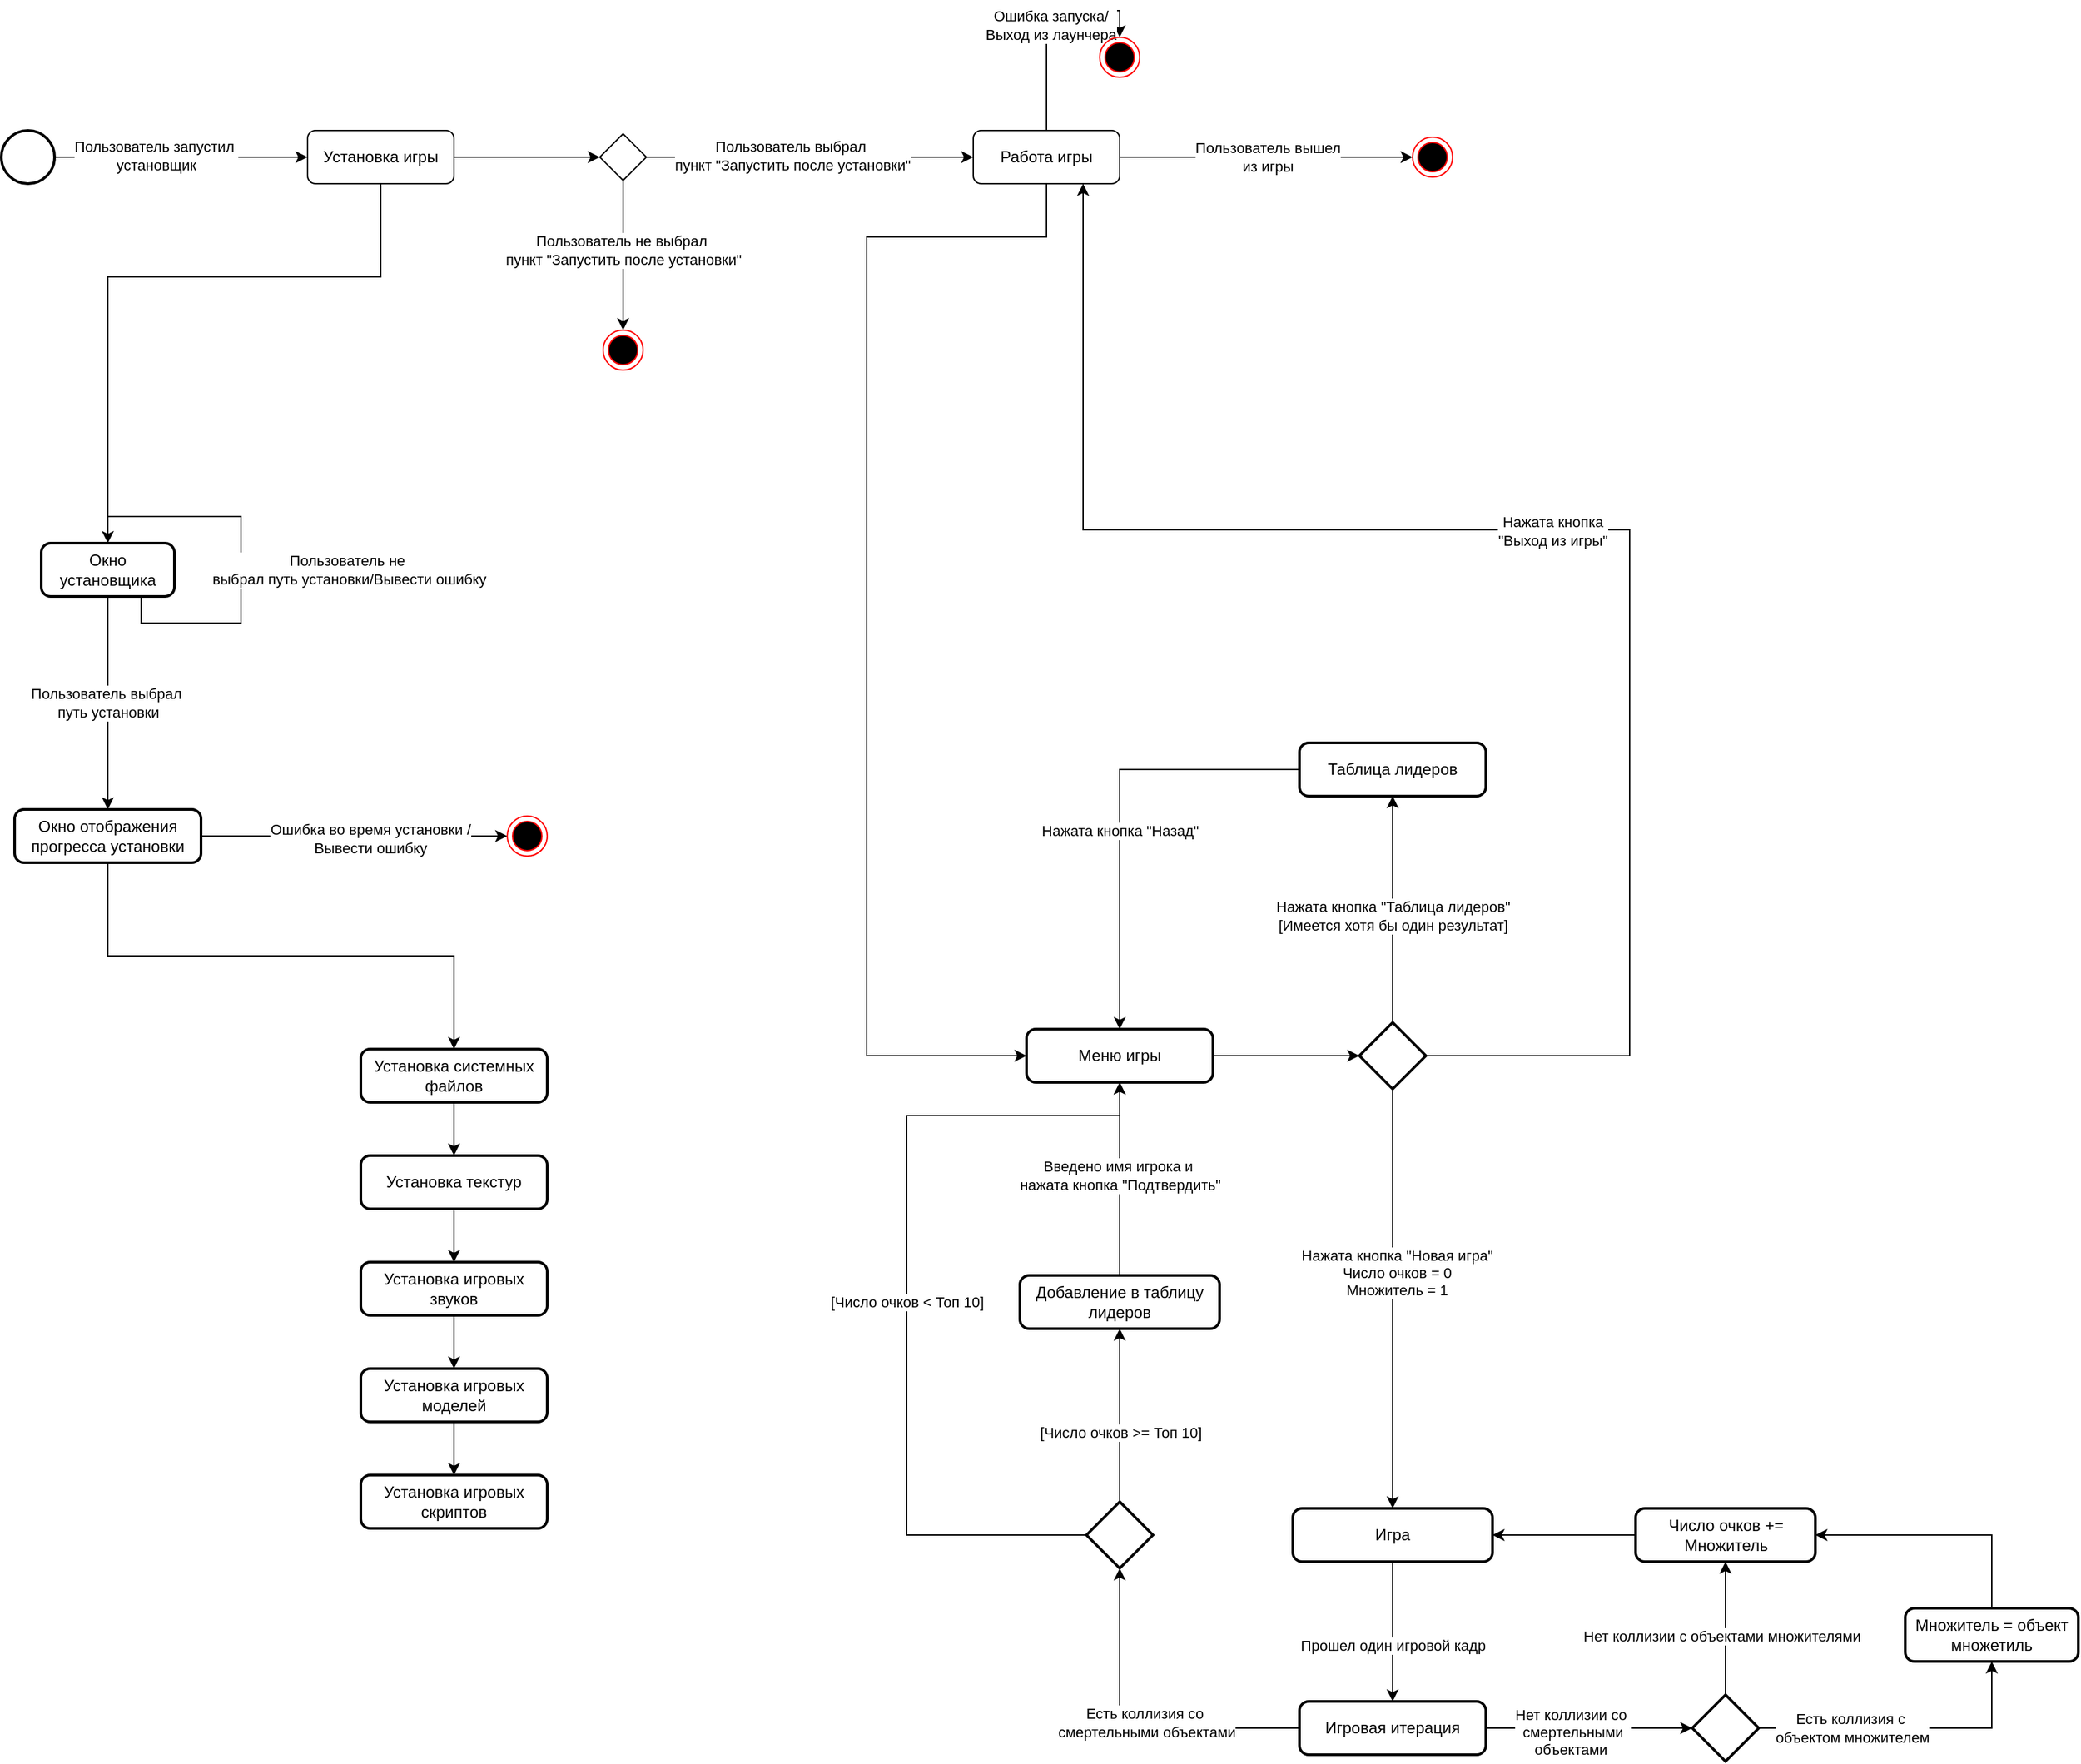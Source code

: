 <mxfile version="24.7.16">
  <diagram name="Страница — 1" id="Ydu8hA1k79PsBjOJQxxA">
    <mxGraphModel dx="1167" dy="589" grid="1" gridSize="10" guides="1" tooltips="1" connect="1" arrows="1" fold="1" page="1" pageScale="1" pageWidth="1200" pageHeight="1600" math="0" shadow="0">
      <root>
        <mxCell id="0" />
        <mxCell id="1" parent="0" />
        <mxCell id="toF6DUzOsAVb2HzZ0KT--2" value="Меню игры" style="rounded=1;whiteSpace=wrap;html=1;absoluteArcSize=1;arcSize=14;strokeWidth=2;" parent="1" vertex="1">
          <mxGeometry x="930" y="785" width="140" height="40" as="geometry" />
        </mxCell>
        <mxCell id="toF6DUzOsAVb2HzZ0KT--76" style="edgeStyle=orthogonalEdgeStyle;rounded=0;orthogonalLoop=1;jettySize=auto;html=1;entryX=0.5;entryY=0;entryDx=0;entryDy=0;" parent="1" source="toF6DUzOsAVb2HzZ0KT--4" target="toF6DUzOsAVb2HzZ0KT--73" edge="1">
          <mxGeometry relative="1" as="geometry" />
        </mxCell>
        <mxCell id="toF6DUzOsAVb2HzZ0KT--89" value="Прошел один игровой кадр" style="edgeLabel;html=1;align=center;verticalAlign=middle;resizable=0;points=[];" parent="toF6DUzOsAVb2HzZ0KT--76" vertex="1" connectable="0">
          <mxGeometry x="0.192" relative="1" as="geometry">
            <mxPoint as="offset" />
          </mxGeometry>
        </mxCell>
        <mxCell id="toF6DUzOsAVb2HzZ0KT--4" value="Игра" style="rounded=1;whiteSpace=wrap;html=1;absoluteArcSize=1;arcSize=14;strokeWidth=2;" parent="1" vertex="1">
          <mxGeometry x="1130" y="1145" width="150" height="40" as="geometry" />
        </mxCell>
        <mxCell id="toF6DUzOsAVb2HzZ0KT--18" style="edgeStyle=orthogonalEdgeStyle;rounded=0;orthogonalLoop=1;jettySize=auto;html=1;entryX=0.5;entryY=1;entryDx=0;entryDy=0;" parent="1" source="toF6DUzOsAVb2HzZ0KT--7" target="toF6DUzOsAVb2HzZ0KT--17" edge="1">
          <mxGeometry relative="1" as="geometry" />
        </mxCell>
        <mxCell id="toF6DUzOsAVb2HzZ0KT--19" value="Нажата кнопка &quot;Таблица лидеров&quot;&lt;div&gt;[Имеется хотя бы один результат]&lt;/div&gt;" style="edgeLabel;html=1;align=center;verticalAlign=middle;resizable=0;points=[];" parent="toF6DUzOsAVb2HzZ0KT--18" vertex="1" connectable="0">
          <mxGeometry x="0.162" y="4" relative="1" as="geometry">
            <mxPoint x="4" y="19" as="offset" />
          </mxGeometry>
        </mxCell>
        <mxCell id="toF6DUzOsAVb2HzZ0KT--46" style="edgeStyle=orthogonalEdgeStyle;rounded=0;orthogonalLoop=1;jettySize=auto;html=1;entryX=0.5;entryY=0;entryDx=0;entryDy=0;" parent="1" source="toF6DUzOsAVb2HzZ0KT--7" target="toF6DUzOsAVb2HzZ0KT--4" edge="1">
          <mxGeometry relative="1" as="geometry" />
        </mxCell>
        <mxCell id="toF6DUzOsAVb2HzZ0KT--47" value="Нажата кнопка &quot;Новая игра&quot;&lt;div&gt;Число очков = 0&lt;/div&gt;&lt;div&gt;Множитель = 1&lt;/div&gt;" style="edgeLabel;html=1;align=center;verticalAlign=middle;resizable=0;points=[];" parent="toF6DUzOsAVb2HzZ0KT--46" vertex="1" connectable="0">
          <mxGeometry x="-0.125" y="3" relative="1" as="geometry">
            <mxPoint as="offset" />
          </mxGeometry>
        </mxCell>
        <mxCell id="toF6DUzOsAVb2HzZ0KT--70" style="edgeStyle=orthogonalEdgeStyle;rounded=0;orthogonalLoop=1;jettySize=auto;html=1;entryX=0.75;entryY=1;entryDx=0;entryDy=0;exitX=1;exitY=0.5;exitDx=0;exitDy=0;exitPerimeter=0;" parent="1" source="toF6DUzOsAVb2HzZ0KT--7" target="ULfB6ViQABaX743I7LTK-19" edge="1">
          <mxGeometry relative="1" as="geometry">
            <mxPoint x="1382.5" y="160" as="targetPoint" />
            <mxPoint x="1590" y="814.941" as="sourcePoint" />
            <Array as="points">
              <mxPoint x="1383" y="805" />
              <mxPoint x="1383" y="410" />
              <mxPoint x="973" y="410" />
            </Array>
          </mxGeometry>
        </mxCell>
        <mxCell id="toF6DUzOsAVb2HzZ0KT--72" value="Нажата кнопка&lt;div&gt;&quot;Выход из игры&quot;&lt;/div&gt;" style="edgeLabel;html=1;align=center;verticalAlign=middle;resizable=0;points=[];" parent="toF6DUzOsAVb2HzZ0KT--70" vertex="1" connectable="0">
          <mxGeometry x="-0.005" y="1" relative="1" as="geometry">
            <mxPoint as="offset" />
          </mxGeometry>
        </mxCell>
        <mxCell id="toF6DUzOsAVb2HzZ0KT--7" value="" style="strokeWidth=2;html=1;shape=mxgraph.flowchart.decision;whiteSpace=wrap;" parent="1" vertex="1">
          <mxGeometry x="1180" y="780" width="50" height="50" as="geometry" />
        </mxCell>
        <mxCell id="toF6DUzOsAVb2HzZ0KT--9" style="edgeStyle=orthogonalEdgeStyle;rounded=0;orthogonalLoop=1;jettySize=auto;html=1;entryX=0;entryY=0.5;entryDx=0;entryDy=0;entryPerimeter=0;" parent="1" source="toF6DUzOsAVb2HzZ0KT--2" target="toF6DUzOsAVb2HzZ0KT--7" edge="1">
          <mxGeometry relative="1" as="geometry" />
        </mxCell>
        <mxCell id="toF6DUzOsAVb2HzZ0KT--20" style="edgeStyle=orthogonalEdgeStyle;rounded=0;orthogonalLoop=1;jettySize=auto;html=1;entryX=0.5;entryY=0;entryDx=0;entryDy=0;" parent="1" source="toF6DUzOsAVb2HzZ0KT--17" target="toF6DUzOsAVb2HzZ0KT--2" edge="1">
          <mxGeometry relative="1" as="geometry" />
        </mxCell>
        <mxCell id="toF6DUzOsAVb2HzZ0KT--22" value="Нажата кнопка &quot;Назад&quot;" style="edgeLabel;html=1;align=center;verticalAlign=middle;resizable=0;points=[];" parent="toF6DUzOsAVb2HzZ0KT--20" vertex="1" connectable="0">
          <mxGeometry x="0.097" relative="1" as="geometry">
            <mxPoint as="offset" />
          </mxGeometry>
        </mxCell>
        <mxCell id="toF6DUzOsAVb2HzZ0KT--17" value="Таблица лидеров" style="rounded=1;whiteSpace=wrap;html=1;absoluteArcSize=1;arcSize=14;strokeWidth=2;" parent="1" vertex="1">
          <mxGeometry x="1135" y="570" width="140" height="40" as="geometry" />
        </mxCell>
        <mxCell id="toF6DUzOsAVb2HzZ0KT--65" style="edgeStyle=orthogonalEdgeStyle;rounded=0;orthogonalLoop=1;jettySize=auto;html=1;entryX=0.5;entryY=1;entryDx=0;entryDy=0;" parent="1" source="toF6DUzOsAVb2HzZ0KT--51" target="toF6DUzOsAVb2HzZ0KT--2" edge="1">
          <mxGeometry relative="1" as="geometry">
            <Array as="points">
              <mxPoint x="840" y="1165" />
              <mxPoint x="840" y="850" />
              <mxPoint x="1000" y="850" />
            </Array>
          </mxGeometry>
        </mxCell>
        <mxCell id="toF6DUzOsAVb2HzZ0KT--66" value="&lt;div&gt;[Число очков &amp;lt; Топ 10]&lt;/div&gt;" style="edgeLabel;html=1;align=center;verticalAlign=middle;resizable=0;points=[];" parent="toF6DUzOsAVb2HzZ0KT--65" vertex="1" connectable="0">
          <mxGeometry x="-0.099" relative="1" as="geometry">
            <mxPoint y="-24" as="offset" />
          </mxGeometry>
        </mxCell>
        <mxCell id="toF6DUzOsAVb2HzZ0KT--51" value="" style="strokeWidth=2;html=1;shape=mxgraph.flowchart.decision;whiteSpace=wrap;" parent="1" vertex="1">
          <mxGeometry x="975" y="1140" width="50" height="50" as="geometry" />
        </mxCell>
        <mxCell id="toF6DUzOsAVb2HzZ0KT--59" style="edgeStyle=orthogonalEdgeStyle;rounded=0;orthogonalLoop=1;jettySize=auto;html=1;entryX=0.5;entryY=1;entryDx=0;entryDy=0;" parent="1" source="toF6DUzOsAVb2HzZ0KT--53" target="toF6DUzOsAVb2HzZ0KT--2" edge="1">
          <mxGeometry relative="1" as="geometry" />
        </mxCell>
        <mxCell id="toF6DUzOsAVb2HzZ0KT--60" value="Введено имя игрока и&amp;nbsp;&lt;div&gt;нажата кнопка &quot;Подтвердить&quot;&lt;/div&gt;" style="edgeLabel;html=1;align=center;verticalAlign=middle;resizable=0;points=[];" parent="toF6DUzOsAVb2HzZ0KT--59" vertex="1" connectable="0">
          <mxGeometry x="0.036" relative="1" as="geometry">
            <mxPoint as="offset" />
          </mxGeometry>
        </mxCell>
        <mxCell id="toF6DUzOsAVb2HzZ0KT--53" value="Добавление в таблицу лидеров" style="rounded=1;whiteSpace=wrap;html=1;absoluteArcSize=1;arcSize=14;strokeWidth=2;" parent="1" vertex="1">
          <mxGeometry x="925" y="970" width="150" height="40" as="geometry" />
        </mxCell>
        <mxCell id="toF6DUzOsAVb2HzZ0KT--55" style="edgeStyle=orthogonalEdgeStyle;rounded=0;orthogonalLoop=1;jettySize=auto;html=1;entryX=0.5;entryY=1;entryDx=0;entryDy=0;" parent="1" source="toF6DUzOsAVb2HzZ0KT--51" target="toF6DUzOsAVb2HzZ0KT--53" edge="1">
          <mxGeometry relative="1" as="geometry">
            <mxPoint x="1000" y="1050" as="targetPoint" />
            <Array as="points" />
          </mxGeometry>
        </mxCell>
        <mxCell id="toF6DUzOsAVb2HzZ0KT--56" value="&lt;div&gt;&amp;nbsp;[Число очков &amp;gt;= Топ 10]&lt;/div&gt;" style="edgeLabel;html=1;align=center;verticalAlign=middle;resizable=0;points=[];" parent="toF6DUzOsAVb2HzZ0KT--55" vertex="1" connectable="0">
          <mxGeometry x="-0.189" y="1" relative="1" as="geometry">
            <mxPoint as="offset" />
          </mxGeometry>
        </mxCell>
        <mxCell id="toF6DUzOsAVb2HzZ0KT--73" value="Игровая итерация" style="rounded=1;whiteSpace=wrap;html=1;absoluteArcSize=1;arcSize=14;strokeWidth=2;" parent="1" vertex="1">
          <mxGeometry x="1135" y="1290" width="140" height="40" as="geometry" />
        </mxCell>
        <mxCell id="toF6DUzOsAVb2HzZ0KT--87" style="edgeStyle=orthogonalEdgeStyle;rounded=0;orthogonalLoop=1;jettySize=auto;html=1;entryX=0.5;entryY=1;entryDx=0;entryDy=0;entryPerimeter=0;" parent="1" source="toF6DUzOsAVb2HzZ0KT--73" target="toF6DUzOsAVb2HzZ0KT--51" edge="1">
          <mxGeometry relative="1" as="geometry" />
        </mxCell>
        <mxCell id="toF6DUzOsAVb2HzZ0KT--88" value="Есть коллизия со&amp;nbsp;&lt;div&gt;смертельными объектами&lt;/div&gt;" style="edgeLabel;html=1;align=center;verticalAlign=middle;resizable=0;points=[];" parent="toF6DUzOsAVb2HzZ0KT--87" vertex="1" connectable="0">
          <mxGeometry x="-0.095" y="-4" relative="1" as="geometry">
            <mxPoint as="offset" />
          </mxGeometry>
        </mxCell>
        <mxCell id="toF6DUzOsAVb2HzZ0KT--98" style="edgeStyle=orthogonalEdgeStyle;rounded=0;orthogonalLoop=1;jettySize=auto;html=1;exitX=0.5;exitY=0;exitDx=0;exitDy=0;exitPerimeter=0;entryX=0.5;entryY=1;entryDx=0;entryDy=0;" parent="1" source="toF6DUzOsAVb2HzZ0KT--90" target="toF6DUzOsAVb2HzZ0KT--97" edge="1">
          <mxGeometry relative="1" as="geometry" />
        </mxCell>
        <mxCell id="toF6DUzOsAVb2HzZ0KT--100" value="Нет коллизии с объектами множителями" style="edgeLabel;html=1;align=center;verticalAlign=middle;resizable=0;points=[];" parent="toF6DUzOsAVb2HzZ0KT--98" vertex="1" connectable="0">
          <mxGeometry x="-0.124" y="3" relative="1" as="geometry">
            <mxPoint as="offset" />
          </mxGeometry>
        </mxCell>
        <mxCell id="toF6DUzOsAVb2HzZ0KT--103" style="edgeStyle=orthogonalEdgeStyle;rounded=0;orthogonalLoop=1;jettySize=auto;html=1;entryX=0.5;entryY=1;entryDx=0;entryDy=0;" parent="1" source="toF6DUzOsAVb2HzZ0KT--90" target="toF6DUzOsAVb2HzZ0KT--101" edge="1">
          <mxGeometry relative="1" as="geometry" />
        </mxCell>
        <mxCell id="toF6DUzOsAVb2HzZ0KT--105" value="Есть коллизия с&amp;nbsp;&lt;div&gt;объектом множителем&lt;/div&gt;" style="edgeLabel;html=1;align=center;verticalAlign=middle;resizable=0;points=[];" parent="toF6DUzOsAVb2HzZ0KT--103" vertex="1" connectable="0">
          <mxGeometry x="-0.63" relative="1" as="geometry">
            <mxPoint x="28" as="offset" />
          </mxGeometry>
        </mxCell>
        <mxCell id="toF6DUzOsAVb2HzZ0KT--90" value="" style="strokeWidth=2;html=1;shape=mxgraph.flowchart.decision;whiteSpace=wrap;" parent="1" vertex="1">
          <mxGeometry x="1430" y="1285" width="50" height="50" as="geometry" />
        </mxCell>
        <mxCell id="toF6DUzOsAVb2HzZ0KT--93" style="edgeStyle=orthogonalEdgeStyle;rounded=0;orthogonalLoop=1;jettySize=auto;html=1;exitX=1;exitY=0.5;exitDx=0;exitDy=0;entryX=0;entryY=0.5;entryDx=0;entryDy=0;entryPerimeter=0;" parent="1" source="toF6DUzOsAVb2HzZ0KT--73" target="toF6DUzOsAVb2HzZ0KT--90" edge="1">
          <mxGeometry relative="1" as="geometry" />
        </mxCell>
        <mxCell id="toF6DUzOsAVb2HzZ0KT--106" value="Нет коллизии со&amp;nbsp;&lt;div&gt;смертельными&lt;div&gt;объектами&amp;nbsp;&lt;/div&gt;&lt;/div&gt;" style="edgeLabel;html=1;align=center;verticalAlign=middle;resizable=0;points=[];" parent="toF6DUzOsAVb2HzZ0KT--93" vertex="1" connectable="0">
          <mxGeometry x="-0.164" y="-3" relative="1" as="geometry">
            <mxPoint as="offset" />
          </mxGeometry>
        </mxCell>
        <mxCell id="toF6DUzOsAVb2HzZ0KT--99" style="edgeStyle=orthogonalEdgeStyle;rounded=0;orthogonalLoop=1;jettySize=auto;html=1;exitX=0;exitY=0.5;exitDx=0;exitDy=0;entryX=1;entryY=0.5;entryDx=0;entryDy=0;" parent="1" source="toF6DUzOsAVb2HzZ0KT--97" target="toF6DUzOsAVb2HzZ0KT--4" edge="1">
          <mxGeometry relative="1" as="geometry" />
        </mxCell>
        <mxCell id="toF6DUzOsAVb2HzZ0KT--97" value="Число очков += Множитель" style="rounded=1;whiteSpace=wrap;html=1;absoluteArcSize=1;arcSize=14;strokeWidth=2;" parent="1" vertex="1">
          <mxGeometry x="1387.5" y="1145" width="135" height="40" as="geometry" />
        </mxCell>
        <mxCell id="toF6DUzOsAVb2HzZ0KT--104" style="edgeStyle=orthogonalEdgeStyle;rounded=0;orthogonalLoop=1;jettySize=auto;html=1;exitX=0.5;exitY=0;exitDx=0;exitDy=0;entryX=1;entryY=0.5;entryDx=0;entryDy=0;" parent="1" source="toF6DUzOsAVb2HzZ0KT--101" target="toF6DUzOsAVb2HzZ0KT--97" edge="1">
          <mxGeometry relative="1" as="geometry" />
        </mxCell>
        <mxCell id="toF6DUzOsAVb2HzZ0KT--101" value="Множитель = объект множетиль" style="rounded=1;whiteSpace=wrap;html=1;absoluteArcSize=1;arcSize=14;strokeWidth=2;" parent="1" vertex="1">
          <mxGeometry x="1590" y="1220" width="130" height="40" as="geometry" />
        </mxCell>
        <mxCell id="ULfB6ViQABaX743I7LTK-5" style="edgeStyle=orthogonalEdgeStyle;rounded=0;orthogonalLoop=1;jettySize=auto;html=1;entryX=0;entryY=0.5;entryDx=0;entryDy=0;" edge="1" parent="1" source="ULfB6ViQABaX743I7LTK-3" target="ULfB6ViQABaX743I7LTK-6">
          <mxGeometry relative="1" as="geometry">
            <mxPoint x="390" y="130" as="targetPoint" />
          </mxGeometry>
        </mxCell>
        <mxCell id="ULfB6ViQABaX743I7LTK-9" value="Пользователь запустил&amp;nbsp;&lt;div&gt;установщик&lt;/div&gt;" style="edgeLabel;html=1;align=center;verticalAlign=middle;resizable=0;points=[];" vertex="1" connectable="0" parent="ULfB6ViQABaX743I7LTK-5">
          <mxGeometry x="-0.202" y="1" relative="1" as="geometry">
            <mxPoint as="offset" />
          </mxGeometry>
        </mxCell>
        <mxCell id="ULfB6ViQABaX743I7LTK-3" value="" style="strokeWidth=2;html=1;shape=mxgraph.flowchart.start_2;whiteSpace=wrap;" vertex="1" parent="1">
          <mxGeometry x="160" y="110" width="40" height="40" as="geometry" />
        </mxCell>
        <mxCell id="ULfB6ViQABaX743I7LTK-17" style="edgeStyle=orthogonalEdgeStyle;rounded=0;orthogonalLoop=1;jettySize=auto;html=1;entryX=0;entryY=0.5;entryDx=0;entryDy=0;" edge="1" parent="1" source="ULfB6ViQABaX743I7LTK-6" target="ULfB6ViQABaX743I7LTK-14">
          <mxGeometry relative="1" as="geometry" />
        </mxCell>
        <mxCell id="ULfB6ViQABaX743I7LTK-40" style="edgeStyle=orthogonalEdgeStyle;rounded=0;orthogonalLoop=1;jettySize=auto;html=1;entryX=0.5;entryY=0;entryDx=0;entryDy=0;" edge="1" parent="1" source="ULfB6ViQABaX743I7LTK-6" target="ULfB6ViQABaX743I7LTK-36">
          <mxGeometry relative="1" as="geometry">
            <Array as="points">
              <mxPoint x="445" y="220" />
              <mxPoint x="240" y="220" />
            </Array>
          </mxGeometry>
        </mxCell>
        <mxCell id="ULfB6ViQABaX743I7LTK-6" value="Установка игры" style="rounded=1;whiteSpace=wrap;html=1;" vertex="1" parent="1">
          <mxGeometry x="390" y="110" width="110" height="40" as="geometry" />
        </mxCell>
        <mxCell id="ULfB6ViQABaX743I7LTK-16" style="edgeStyle=orthogonalEdgeStyle;rounded=0;orthogonalLoop=1;jettySize=auto;html=1;entryX=0.5;entryY=0;entryDx=0;entryDy=0;" edge="1" parent="1" source="ULfB6ViQABaX743I7LTK-14" target="ULfB6ViQABaX743I7LTK-15">
          <mxGeometry relative="1" as="geometry" />
        </mxCell>
        <mxCell id="ULfB6ViQABaX743I7LTK-18" value="Пользователь не выбрал&amp;nbsp;&lt;div&gt;пункт &quot;Запустить после установки&quot;&lt;/div&gt;" style="edgeLabel;html=1;align=center;verticalAlign=middle;resizable=0;points=[];" vertex="1" connectable="0" parent="ULfB6ViQABaX743I7LTK-16">
          <mxGeometry x="-0.317" y="-1" relative="1" as="geometry">
            <mxPoint x="1" y="14" as="offset" />
          </mxGeometry>
        </mxCell>
        <mxCell id="ULfB6ViQABaX743I7LTK-20" style="edgeStyle=orthogonalEdgeStyle;rounded=0;orthogonalLoop=1;jettySize=auto;html=1;entryX=0;entryY=0.5;entryDx=0;entryDy=0;" edge="1" parent="1" source="ULfB6ViQABaX743I7LTK-14" target="ULfB6ViQABaX743I7LTK-19">
          <mxGeometry relative="1" as="geometry" />
        </mxCell>
        <mxCell id="ULfB6ViQABaX743I7LTK-21" value="Text" style="edgeLabel;html=1;align=center;verticalAlign=middle;resizable=0;points=[];" vertex="1" connectable="0" parent="ULfB6ViQABaX743I7LTK-20">
          <mxGeometry x="-0.171" relative="1" as="geometry">
            <mxPoint as="offset" />
          </mxGeometry>
        </mxCell>
        <mxCell id="ULfB6ViQABaX743I7LTK-22" value="Пользователь выбрал&amp;nbsp;&lt;div&gt;пункт &quot;Запустить после установки&quot;&lt;/div&gt;" style="edgeLabel;html=1;align=center;verticalAlign=middle;resizable=0;points=[];" vertex="1" connectable="0" parent="ULfB6ViQABaX743I7LTK-20">
          <mxGeometry x="-0.114" y="1" relative="1" as="geometry">
            <mxPoint as="offset" />
          </mxGeometry>
        </mxCell>
        <mxCell id="ULfB6ViQABaX743I7LTK-14" value="" style="rhombus;whiteSpace=wrap;html=1;" vertex="1" parent="1">
          <mxGeometry x="609.5" y="112.5" width="35" height="35" as="geometry" />
        </mxCell>
        <mxCell id="ULfB6ViQABaX743I7LTK-15" value="" style="ellipse;html=1;shape=endState;fillColor=#000000;strokeColor=#ff0000;" vertex="1" parent="1">
          <mxGeometry x="612" y="260" width="30" height="30" as="geometry" />
        </mxCell>
        <mxCell id="ULfB6ViQABaX743I7LTK-25" style="edgeStyle=orthogonalEdgeStyle;rounded=0;orthogonalLoop=1;jettySize=auto;html=1;entryX=0.5;entryY=0;entryDx=0;entryDy=0;" edge="1" parent="1" source="ULfB6ViQABaX743I7LTK-19" target="ULfB6ViQABaX743I7LTK-24">
          <mxGeometry relative="1" as="geometry" />
        </mxCell>
        <mxCell id="ULfB6ViQABaX743I7LTK-26" value="Ошибка запуска/&lt;div&gt;Выход из лаунчера&lt;/div&gt;" style="edgeLabel;html=1;align=center;verticalAlign=middle;resizable=0;points=[];" vertex="1" connectable="0" parent="ULfB6ViQABaX743I7LTK-25">
          <mxGeometry x="-0.042" y="-3" relative="1" as="geometry">
            <mxPoint as="offset" />
          </mxGeometry>
        </mxCell>
        <mxCell id="ULfB6ViQABaX743I7LTK-28" style="edgeStyle=orthogonalEdgeStyle;rounded=0;orthogonalLoop=1;jettySize=auto;html=1;entryX=0;entryY=0.5;entryDx=0;entryDy=0;" edge="1" parent="1" source="ULfB6ViQABaX743I7LTK-19" target="ULfB6ViQABaX743I7LTK-27">
          <mxGeometry relative="1" as="geometry" />
        </mxCell>
        <mxCell id="ULfB6ViQABaX743I7LTK-29" value="Пользователь вышел&lt;div&gt;из игры&lt;/div&gt;" style="edgeLabel;html=1;align=center;verticalAlign=middle;resizable=0;points=[];" vertex="1" connectable="0" parent="ULfB6ViQABaX743I7LTK-28">
          <mxGeometry x="0.225" y="3" relative="1" as="geometry">
            <mxPoint x="-24" y="3" as="offset" />
          </mxGeometry>
        </mxCell>
        <mxCell id="ULfB6ViQABaX743I7LTK-19" value="Работа игры" style="rounded=1;whiteSpace=wrap;html=1;" vertex="1" parent="1">
          <mxGeometry x="890" y="110" width="110" height="40" as="geometry" />
        </mxCell>
        <mxCell id="ULfB6ViQABaX743I7LTK-24" value="" style="ellipse;html=1;shape=endState;fillColor=#000000;strokeColor=#ff0000;" vertex="1" parent="1">
          <mxGeometry x="985" y="40" width="30" height="30" as="geometry" />
        </mxCell>
        <mxCell id="ULfB6ViQABaX743I7LTK-27" value="" style="ellipse;html=1;shape=endState;fillColor=#000000;strokeColor=#ff0000;" vertex="1" parent="1">
          <mxGeometry x="1220" y="115" width="30" height="30" as="geometry" />
        </mxCell>
        <mxCell id="ULfB6ViQABaX743I7LTK-31" style="edgeStyle=orthogonalEdgeStyle;rounded=0;orthogonalLoop=1;jettySize=auto;html=1;entryX=0;entryY=0.5;entryDx=0;entryDy=0;" edge="1" parent="1" source="ULfB6ViQABaX743I7LTK-19" target="toF6DUzOsAVb2HzZ0KT--2">
          <mxGeometry relative="1" as="geometry">
            <mxPoint x="830" y="805.0" as="targetPoint" />
            <Array as="points">
              <mxPoint x="945" y="190" />
              <mxPoint x="810" y="190" />
              <mxPoint x="810" y="805" />
            </Array>
          </mxGeometry>
        </mxCell>
        <mxCell id="ULfB6ViQABaX743I7LTK-44" style="edgeStyle=orthogonalEdgeStyle;rounded=0;orthogonalLoop=1;jettySize=auto;html=1;entryX=0.5;entryY=0;entryDx=0;entryDy=0;" edge="1" parent="1" source="ULfB6ViQABaX743I7LTK-36" target="ULfB6ViQABaX743I7LTK-41">
          <mxGeometry relative="1" as="geometry" />
        </mxCell>
        <mxCell id="ULfB6ViQABaX743I7LTK-45" value="Пользователь выбрал&amp;nbsp;&lt;div&gt;путь установки&lt;/div&gt;" style="edgeLabel;html=1;align=center;verticalAlign=middle;resizable=0;points=[];" vertex="1" connectable="0" parent="ULfB6ViQABaX743I7LTK-44">
          <mxGeometry x="0.188" y="3" relative="1" as="geometry">
            <mxPoint x="-3" y="-15" as="offset" />
          </mxGeometry>
        </mxCell>
        <mxCell id="ULfB6ViQABaX743I7LTK-48" style="edgeStyle=orthogonalEdgeStyle;rounded=0;orthogonalLoop=1;jettySize=auto;html=1;entryX=0.75;entryY=0;entryDx=0;entryDy=0;" edge="1" parent="1" source="ULfB6ViQABaX743I7LTK-36" target="ULfB6ViQABaX743I7LTK-36">
          <mxGeometry relative="1" as="geometry">
            <mxPoint x="420" y="440" as="targetPoint" />
            <Array as="points">
              <mxPoint x="240" y="400" />
              <mxPoint x="340" y="400" />
              <mxPoint x="340" y="480" />
              <mxPoint x="265" y="480" />
            </Array>
          </mxGeometry>
        </mxCell>
        <mxCell id="ULfB6ViQABaX743I7LTK-49" value="Пользователь не&amp;nbsp;&lt;div&gt;выбрал путь установки/Вывести ошибку&lt;/div&gt;" style="edgeLabel;html=1;align=center;verticalAlign=middle;resizable=0;points=[];" vertex="1" connectable="0" parent="ULfB6ViQABaX743I7LTK-48">
          <mxGeometry x="0.321" relative="1" as="geometry">
            <mxPoint x="102" y="-40" as="offset" />
          </mxGeometry>
        </mxCell>
        <mxCell id="ULfB6ViQABaX743I7LTK-36" value="Окно установщика" style="rounded=1;whiteSpace=wrap;html=1;absoluteArcSize=1;arcSize=14;strokeWidth=2;" vertex="1" parent="1">
          <mxGeometry x="190" y="420" width="100" height="40" as="geometry" />
        </mxCell>
        <mxCell id="ULfB6ViQABaX743I7LTK-51" style="edgeStyle=orthogonalEdgeStyle;rounded=0;orthogonalLoop=1;jettySize=auto;html=1;entryX=0;entryY=0.5;entryDx=0;entryDy=0;" edge="1" parent="1" source="ULfB6ViQABaX743I7LTK-41" target="ULfB6ViQABaX743I7LTK-50">
          <mxGeometry relative="1" as="geometry" />
        </mxCell>
        <mxCell id="ULfB6ViQABaX743I7LTK-52" value="Ошибка во время установки /&lt;div&gt;Вывести ошибку&lt;/div&gt;" style="edgeLabel;html=1;align=center;verticalAlign=middle;resizable=0;points=[];" vertex="1" connectable="0" parent="ULfB6ViQABaX743I7LTK-51">
          <mxGeometry x="0.104" y="-2" relative="1" as="geometry">
            <mxPoint as="offset" />
          </mxGeometry>
        </mxCell>
        <mxCell id="ULfB6ViQABaX743I7LTK-58" style="edgeStyle=orthogonalEdgeStyle;rounded=0;orthogonalLoop=1;jettySize=auto;html=1;entryX=0.5;entryY=0;entryDx=0;entryDy=0;" edge="1" parent="1" source="ULfB6ViQABaX743I7LTK-41" target="ULfB6ViQABaX743I7LTK-53">
          <mxGeometry relative="1" as="geometry">
            <Array as="points">
              <mxPoint x="240" y="730" />
              <mxPoint x="500" y="730" />
            </Array>
          </mxGeometry>
        </mxCell>
        <mxCell id="ULfB6ViQABaX743I7LTK-41" value="Окно отображения прогресса установки" style="rounded=1;whiteSpace=wrap;html=1;absoluteArcSize=1;arcSize=14;strokeWidth=2;" vertex="1" parent="1">
          <mxGeometry x="170" y="620" width="140" height="40" as="geometry" />
        </mxCell>
        <mxCell id="ULfB6ViQABaX743I7LTK-50" value="" style="ellipse;html=1;shape=endState;fillColor=#000000;strokeColor=#ff0000;" vertex="1" parent="1">
          <mxGeometry x="540" y="625" width="30" height="30" as="geometry" />
        </mxCell>
        <mxCell id="ULfB6ViQABaX743I7LTK-59" value="" style="edgeStyle=orthogonalEdgeStyle;rounded=0;orthogonalLoop=1;jettySize=auto;html=1;" edge="1" parent="1" source="ULfB6ViQABaX743I7LTK-53" target="ULfB6ViQABaX743I7LTK-54">
          <mxGeometry relative="1" as="geometry" />
        </mxCell>
        <mxCell id="ULfB6ViQABaX743I7LTK-53" value="Установка системных&lt;div&gt;файлов&lt;/div&gt;" style="rounded=1;whiteSpace=wrap;html=1;absoluteArcSize=1;arcSize=14;strokeWidth=2;" vertex="1" parent="1">
          <mxGeometry x="430" y="800" width="140" height="40" as="geometry" />
        </mxCell>
        <mxCell id="ULfB6ViQABaX743I7LTK-60" value="" style="edgeStyle=orthogonalEdgeStyle;rounded=0;orthogonalLoop=1;jettySize=auto;html=1;" edge="1" parent="1" source="ULfB6ViQABaX743I7LTK-54" target="ULfB6ViQABaX743I7LTK-55">
          <mxGeometry relative="1" as="geometry" />
        </mxCell>
        <mxCell id="ULfB6ViQABaX743I7LTK-54" value="Установка текстур" style="rounded=1;whiteSpace=wrap;html=1;absoluteArcSize=1;arcSize=14;strokeWidth=2;" vertex="1" parent="1">
          <mxGeometry x="430" y="880" width="140" height="40" as="geometry" />
        </mxCell>
        <mxCell id="ULfB6ViQABaX743I7LTK-61" value="" style="edgeStyle=orthogonalEdgeStyle;rounded=0;orthogonalLoop=1;jettySize=auto;html=1;" edge="1" parent="1" source="ULfB6ViQABaX743I7LTK-55" target="ULfB6ViQABaX743I7LTK-56">
          <mxGeometry relative="1" as="geometry" />
        </mxCell>
        <mxCell id="ULfB6ViQABaX743I7LTK-55" value="Установка игровых звуков" style="rounded=1;whiteSpace=wrap;html=1;absoluteArcSize=1;arcSize=14;strokeWidth=2;" vertex="1" parent="1">
          <mxGeometry x="430" y="960" width="140" height="40" as="geometry" />
        </mxCell>
        <mxCell id="ULfB6ViQABaX743I7LTK-62" value="" style="edgeStyle=orthogonalEdgeStyle;rounded=0;orthogonalLoop=1;jettySize=auto;html=1;" edge="1" parent="1" source="ULfB6ViQABaX743I7LTK-56" target="ULfB6ViQABaX743I7LTK-57">
          <mxGeometry relative="1" as="geometry" />
        </mxCell>
        <mxCell id="ULfB6ViQABaX743I7LTK-56" value="Установка игровых моделей" style="rounded=1;whiteSpace=wrap;html=1;absoluteArcSize=1;arcSize=14;strokeWidth=2;" vertex="1" parent="1">
          <mxGeometry x="430" y="1040" width="140" height="40" as="geometry" />
        </mxCell>
        <mxCell id="ULfB6ViQABaX743I7LTK-57" value="Установка игровых скриптов" style="rounded=1;whiteSpace=wrap;html=1;absoluteArcSize=1;arcSize=14;strokeWidth=2;" vertex="1" parent="1">
          <mxGeometry x="430" y="1120" width="140" height="40" as="geometry" />
        </mxCell>
      </root>
    </mxGraphModel>
  </diagram>
</mxfile>

